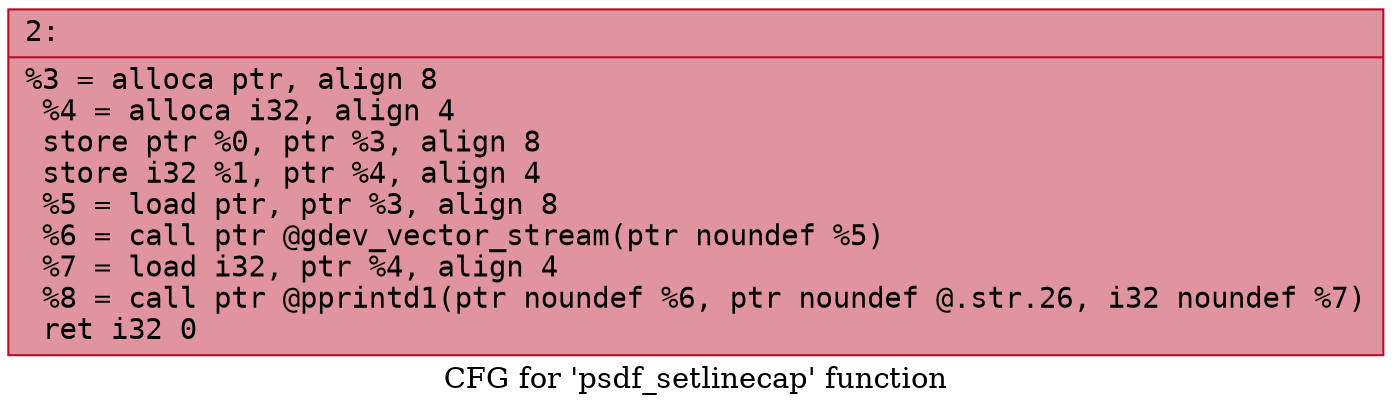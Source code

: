digraph "CFG for 'psdf_setlinecap' function" {
	label="CFG for 'psdf_setlinecap' function";

	Node0x6000021689b0 [shape=record,color="#b70d28ff", style=filled, fillcolor="#b70d2870" fontname="Courier",label="{2:\l|  %3 = alloca ptr, align 8\l  %4 = alloca i32, align 4\l  store ptr %0, ptr %3, align 8\l  store i32 %1, ptr %4, align 4\l  %5 = load ptr, ptr %3, align 8\l  %6 = call ptr @gdev_vector_stream(ptr noundef %5)\l  %7 = load i32, ptr %4, align 4\l  %8 = call ptr @pprintd1(ptr noundef %6, ptr noundef @.str.26, i32 noundef %7)\l  ret i32 0\l}"];
}
